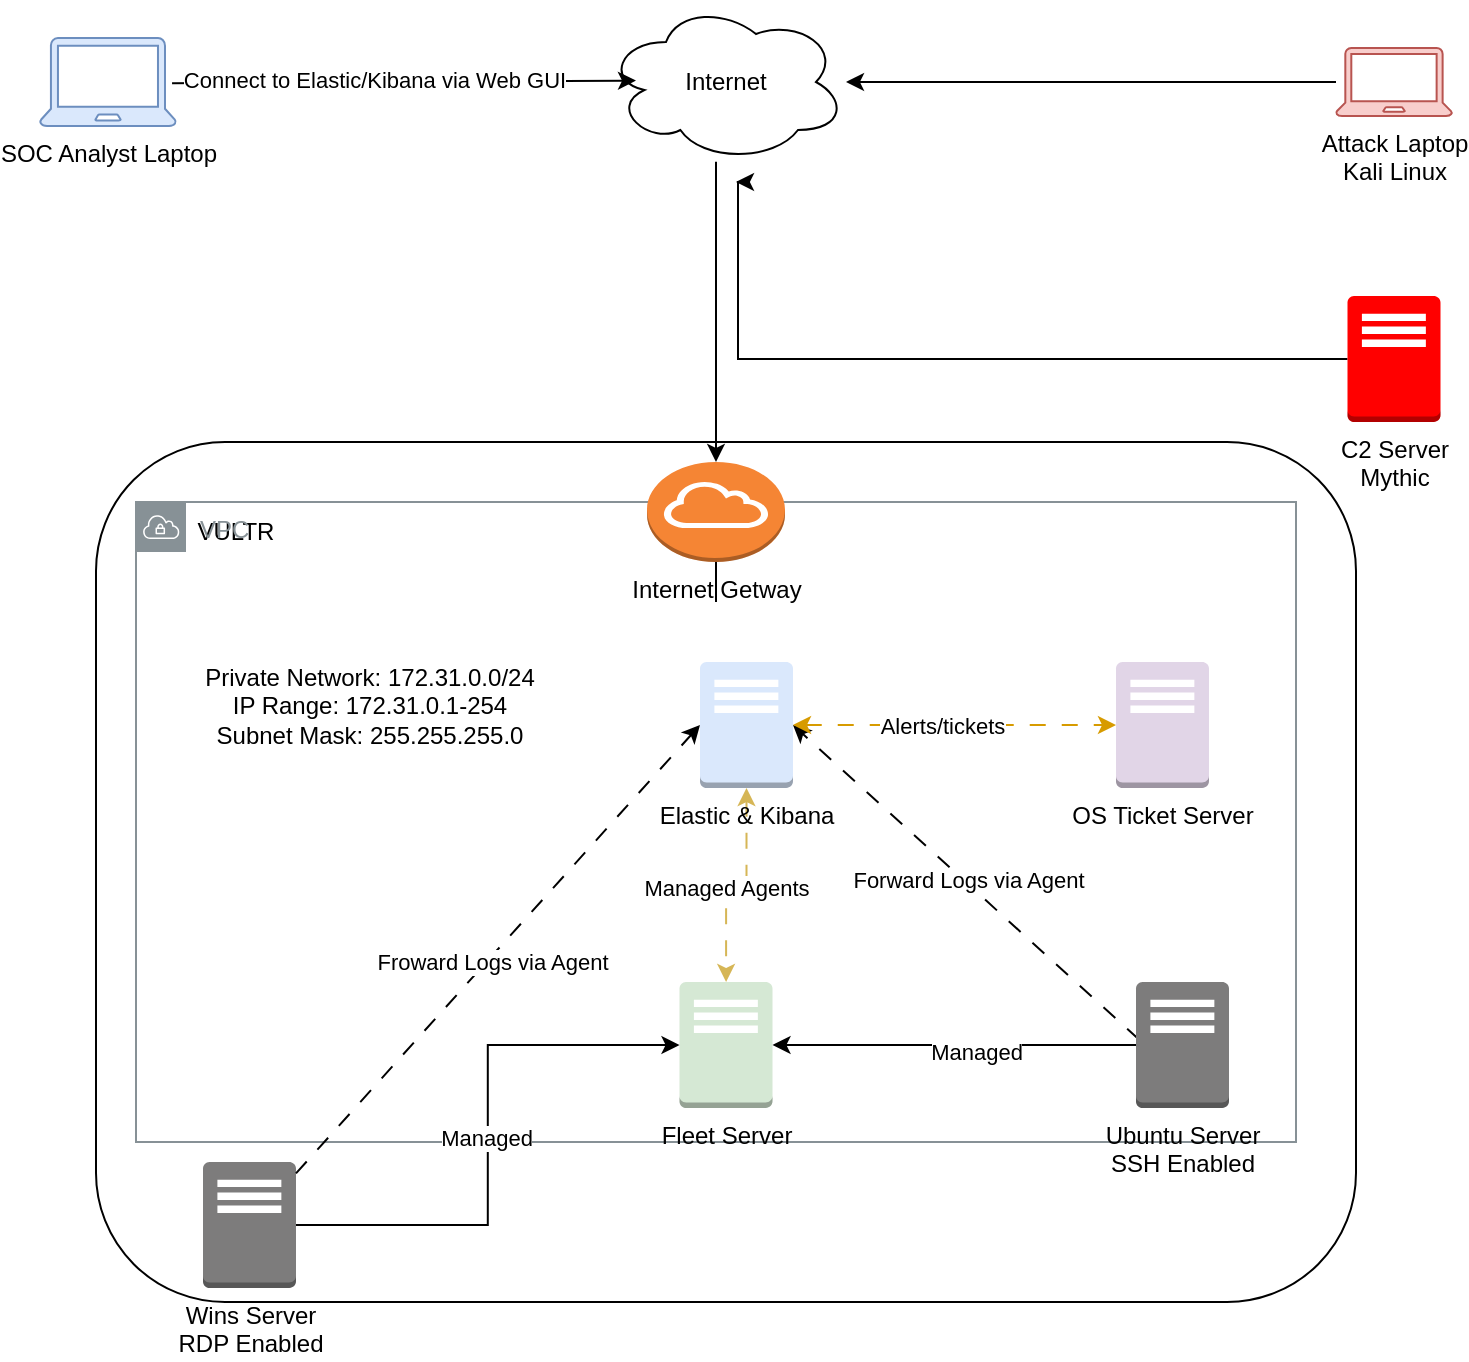 <mxfile version="24.7.13">
  <diagram name="Page-1" id="UMUbCtMuMV6MrobXnW7K">
    <mxGraphModel dx="786" dy="1557" grid="1" gridSize="10" guides="1" tooltips="1" connect="1" arrows="1" fold="1" page="1" pageScale="1" pageWidth="850" pageHeight="1100" math="0" shadow="0">
      <root>
        <mxCell id="0" />
        <mxCell id="1" parent="0" />
        <mxCell id="bTFrYNDK5B3YNG0QNdAd-6" value="" style="rounded=1;whiteSpace=wrap;html=1;align=left;" parent="1" vertex="1">
          <mxGeometry x="100" y="10" width="630" height="430" as="geometry" />
        </mxCell>
        <mxCell id="bTFrYNDK5B3YNG0QNdAd-8" value="VULTR" style="text;html=1;align=center;verticalAlign=middle;whiteSpace=wrap;rounded=0;" parent="1" vertex="1">
          <mxGeometry x="140" y="40" width="60" height="30" as="geometry" />
        </mxCell>
        <mxCell id="bTFrYNDK5B3YNG0QNdAd-11" value="VPC" style="sketch=0;outlineConnect=0;gradientColor=none;html=1;whiteSpace=wrap;fontSize=12;fontStyle=0;shape=mxgraph.aws4.group;grIcon=mxgraph.aws4.group_vpc;strokeColor=#879196;fillColor=none;verticalAlign=top;align=left;spacingLeft=30;fontColor=#879196;dashed=0;" parent="1" vertex="1">
          <mxGeometry x="120" y="40" width="580" height="320" as="geometry" />
        </mxCell>
        <mxCell id="bTFrYNDK5B3YNG0QNdAd-14" value="Wins Server&lt;div&gt;RDP Enabled&lt;/div&gt;" style="outlineConnect=0;dashed=0;verticalLabelPosition=bottom;verticalAlign=top;align=center;html=1;shape=mxgraph.aws3.traditional_server;fillColor=#7D7C7C;gradientColor=none;" parent="1" vertex="1">
          <mxGeometry x="153.5" y="370" width="46.5" height="63" as="geometry" />
        </mxCell>
        <mxCell id="bTFrYNDK5B3YNG0QNdAd-26" style="edgeStyle=orthogonalEdgeStyle;rounded=0;orthogonalLoop=1;jettySize=auto;html=1;startArrow=classic;startFill=1;dashed=1;dashPattern=8 8;fillColor=#fff2cc;strokeColor=#d6b656;" parent="1" source="bTFrYNDK5B3YNG0QNdAd-15" target="bTFrYNDK5B3YNG0QNdAd-16" edge="1">
          <mxGeometry relative="1" as="geometry" />
        </mxCell>
        <mxCell id="bTFrYNDK5B3YNG0QNdAd-28" value="Managed Agents" style="edgeLabel;html=1;align=center;verticalAlign=middle;resizable=0;points=[];" parent="bTFrYNDK5B3YNG0QNdAd-26" vertex="1" connectable="0">
          <mxGeometry x="0.118" relative="1" as="geometry">
            <mxPoint as="offset" />
          </mxGeometry>
        </mxCell>
        <mxCell id="bTFrYNDK5B3YNG0QNdAd-15" value="Elastic &amp;amp; Kibana" style="outlineConnect=0;dashed=0;verticalLabelPosition=bottom;verticalAlign=top;align=center;html=1;shape=mxgraph.aws3.traditional_server;fillColor=#dae8fc;strokeColor=#6c8ebf;" parent="1" vertex="1">
          <mxGeometry x="402" y="120" width="46.5" height="63" as="geometry" />
        </mxCell>
        <mxCell id="bTFrYNDK5B3YNG0QNdAd-16" value="Fleet Server" style="outlineConnect=0;dashed=0;verticalLabelPosition=bottom;verticalAlign=top;align=center;html=1;shape=mxgraph.aws3.traditional_server;fillColor=#d5e8d4;strokeColor=#82b366;" parent="1" vertex="1">
          <mxGeometry x="391.75" y="280" width="46.5" height="63" as="geometry" />
        </mxCell>
        <mxCell id="bTFrYNDK5B3YNG0QNdAd-17" value="OS Ticket Server" style="outlineConnect=0;dashed=0;verticalLabelPosition=bottom;verticalAlign=top;align=center;html=1;shape=mxgraph.aws3.traditional_server;fillColor=#e1d5e7;strokeColor=#9673a6;" parent="1" vertex="1">
          <mxGeometry x="610" y="120" width="46.5" height="63" as="geometry" />
        </mxCell>
        <mxCell id="bTFrYNDK5B3YNG0QNdAd-33" style="rounded=0;orthogonalLoop=1;jettySize=auto;html=1;entryX=1;entryY=0.5;entryDx=0;entryDy=0;entryPerimeter=0;dashed=1;dashPattern=8 8;" parent="1" target="bTFrYNDK5B3YNG0QNdAd-15" edge="1">
          <mxGeometry relative="1" as="geometry">
            <mxPoint x="621.5" y="308.762" as="sourcePoint" />
            <mxPoint x="460" y="161.238" as="targetPoint" />
          </mxGeometry>
        </mxCell>
        <mxCell id="bTFrYNDK5B3YNG0QNdAd-34" value="Forward Logs via Agent" style="edgeLabel;html=1;align=center;verticalAlign=middle;resizable=0;points=[];" parent="bTFrYNDK5B3YNG0QNdAd-33" vertex="1" connectable="0">
          <mxGeometry x="0.014" y="-1" relative="1" as="geometry">
            <mxPoint x="1" as="offset" />
          </mxGeometry>
        </mxCell>
        <mxCell id="bTFrYNDK5B3YNG0QNdAd-18" value="Ubuntu Server&lt;div&gt;SSH Enabled&lt;/div&gt;" style="outlineConnect=0;dashed=0;verticalLabelPosition=bottom;verticalAlign=top;align=center;html=1;shape=mxgraph.aws3.traditional_server;fillColor=#7D7C7C;gradientColor=none;" parent="1" vertex="1">
          <mxGeometry x="620" y="280" width="46.5" height="63" as="geometry" />
        </mxCell>
        <mxCell id="bTFrYNDK5B3YNG0QNdAd-45" style="edgeStyle=orthogonalEdgeStyle;rounded=0;orthogonalLoop=1;jettySize=auto;html=1;" parent="1" source="bTFrYNDK5B3YNG0QNdAd-19" edge="1">
          <mxGeometry relative="1" as="geometry">
            <mxPoint x="420" y="-120" as="targetPoint" />
            <Array as="points">
              <mxPoint x="421" y="-31" />
            </Array>
          </mxGeometry>
        </mxCell>
        <mxCell id="bTFrYNDK5B3YNG0QNdAd-19" value="C2 Server&lt;div&gt;Mythic&lt;/div&gt;" style="outlineConnect=0;dashed=0;verticalLabelPosition=bottom;verticalAlign=top;align=center;html=1;shape=mxgraph.aws3.traditional_server;fillColor=#FF0000;gradientColor=none;" parent="1" vertex="1">
          <mxGeometry x="725.75" y="-63" width="46.5" height="63" as="geometry" />
        </mxCell>
        <mxCell id="bTFrYNDK5B3YNG0QNdAd-24" style="edgeStyle=orthogonalEdgeStyle;rounded=0;orthogonalLoop=1;jettySize=auto;html=1;entryX=0;entryY=0.5;entryDx=0;entryDy=0;entryPerimeter=0;" parent="1" source="bTFrYNDK5B3YNG0QNdAd-14" target="bTFrYNDK5B3YNG0QNdAd-16" edge="1">
          <mxGeometry relative="1" as="geometry" />
        </mxCell>
        <mxCell id="bTFrYNDK5B3YNG0QNdAd-31" value="Managed" style="edgeLabel;html=1;align=center;verticalAlign=middle;resizable=0;points=[];" parent="bTFrYNDK5B3YNG0QNdAd-24" vertex="1" connectable="0">
          <mxGeometry x="0.0" y="1" relative="1" as="geometry">
            <mxPoint y="1" as="offset" />
          </mxGeometry>
        </mxCell>
        <mxCell id="bTFrYNDK5B3YNG0QNdAd-25" style="edgeStyle=orthogonalEdgeStyle;rounded=0;orthogonalLoop=1;jettySize=auto;html=1;entryX=1;entryY=0.5;entryDx=0;entryDy=0;entryPerimeter=0;" parent="1" source="bTFrYNDK5B3YNG0QNdAd-18" target="bTFrYNDK5B3YNG0QNdAd-16" edge="1">
          <mxGeometry relative="1" as="geometry" />
        </mxCell>
        <mxCell id="bTFrYNDK5B3YNG0QNdAd-30" value="Managed" style="edgeLabel;html=1;align=center;verticalAlign=middle;resizable=0;points=[];" parent="bTFrYNDK5B3YNG0QNdAd-25" vertex="1" connectable="0">
          <mxGeometry x="-0.117" y="3" relative="1" as="geometry">
            <mxPoint as="offset" />
          </mxGeometry>
        </mxCell>
        <mxCell id="bTFrYNDK5B3YNG0QNdAd-27" style="edgeStyle=orthogonalEdgeStyle;rounded=0;orthogonalLoop=1;jettySize=auto;html=1;entryX=0;entryY=0.5;entryDx=0;entryDy=0;entryPerimeter=0;dashed=1;dashPattern=8 8;startArrow=classic;startFill=1;fillColor=#ffe6cc;strokeColor=#d79b00;" parent="1" source="bTFrYNDK5B3YNG0QNdAd-15" target="bTFrYNDK5B3YNG0QNdAd-17" edge="1">
          <mxGeometry relative="1" as="geometry" />
        </mxCell>
        <mxCell id="bTFrYNDK5B3YNG0QNdAd-29" value="Alerts/tickets" style="edgeLabel;html=1;align=center;verticalAlign=middle;resizable=0;points=[];" parent="bTFrYNDK5B3YNG0QNdAd-27" vertex="1" connectable="0">
          <mxGeometry x="-0.082" y="-3" relative="1" as="geometry">
            <mxPoint y="-3" as="offset" />
          </mxGeometry>
        </mxCell>
        <mxCell id="bTFrYNDK5B3YNG0QNdAd-32" style="rounded=0;orthogonalLoop=1;jettySize=auto;html=1;entryX=0;entryY=0.5;entryDx=0;entryDy=0;entryPerimeter=0;dashed=1;dashPattern=8 8;" parent="1" source="bTFrYNDK5B3YNG0QNdAd-14" target="bTFrYNDK5B3YNG0QNdAd-15" edge="1">
          <mxGeometry relative="1" as="geometry" />
        </mxCell>
        <mxCell id="bTFrYNDK5B3YNG0QNdAd-35" value="Froward Logs via Agent" style="edgeLabel;html=1;align=center;verticalAlign=middle;resizable=0;points=[];" parent="bTFrYNDK5B3YNG0QNdAd-32" vertex="1" connectable="0">
          <mxGeometry x="-0.041" y="-2" relative="1" as="geometry">
            <mxPoint as="offset" />
          </mxGeometry>
        </mxCell>
        <mxCell id="bTFrYNDK5B3YNG0QNdAd-38" value="Private Network: 172.31.0.0/24&lt;div&gt;IP Range: 172.31.0.1-254&lt;/div&gt;&lt;div&gt;Subnet Mask: 255.255.255.0&lt;/div&gt;" style="text;html=1;align=center;verticalAlign=middle;whiteSpace=wrap;rounded=0;" parent="1" vertex="1">
          <mxGeometry x="146.75" y="120" width="180" height="43.5" as="geometry" />
        </mxCell>
        <mxCell id="bTFrYNDK5B3YNG0QNdAd-48" style="edgeStyle=orthogonalEdgeStyle;rounded=0;orthogonalLoop=1;jettySize=auto;html=1;" parent="1" source="bTFrYNDK5B3YNG0QNdAd-39" target="bTFrYNDK5B3YNG0QNdAd-11" edge="1">
          <mxGeometry relative="1" as="geometry" />
        </mxCell>
        <mxCell id="bTFrYNDK5B3YNG0QNdAd-39" value="Internet Getway" style="outlineConnect=0;dashed=0;verticalLabelPosition=bottom;verticalAlign=top;align=center;html=1;shape=mxgraph.aws3.internet_gateway;fillColor=#F58534;gradientColor=none;" parent="1" vertex="1">
          <mxGeometry x="375.5" y="20" width="69" height="50" as="geometry" />
        </mxCell>
        <mxCell id="bTFrYNDK5B3YNG0QNdAd-47" style="edgeStyle=orthogonalEdgeStyle;rounded=0;orthogonalLoop=1;jettySize=auto;html=1;" parent="1" source="bTFrYNDK5B3YNG0QNdAd-40" target="bTFrYNDK5B3YNG0QNdAd-39" edge="1">
          <mxGeometry relative="1" as="geometry">
            <Array as="points">
              <mxPoint x="410" y="-90" />
              <mxPoint x="410" y="-90" />
            </Array>
          </mxGeometry>
        </mxCell>
        <mxCell id="bTFrYNDK5B3YNG0QNdAd-40" value="Internet" style="ellipse;shape=cloud;whiteSpace=wrap;html=1;" parent="1" vertex="1">
          <mxGeometry x="355" y="-210" width="120" height="80" as="geometry" />
        </mxCell>
        <mxCell id="bTFrYNDK5B3YNG0QNdAd-41" value="SOC Analyst Laptop" style="sketch=0;pointerEvents=1;shadow=0;dashed=0;html=1;strokeColor=#6c8ebf;fillColor=#dae8fc;labelPosition=center;verticalLabelPosition=bottom;verticalAlign=top;outlineConnect=0;align=center;shape=mxgraph.office.devices.laptop;" parent="1" vertex="1">
          <mxGeometry x="72" y="-192" width="68" height="44" as="geometry" />
        </mxCell>
        <mxCell id="bTFrYNDK5B3YNG0QNdAd-44" style="edgeStyle=orthogonalEdgeStyle;rounded=0;orthogonalLoop=1;jettySize=auto;html=1;" parent="1" source="bTFrYNDK5B3YNG0QNdAd-42" target="bTFrYNDK5B3YNG0QNdAd-40" edge="1">
          <mxGeometry relative="1" as="geometry" />
        </mxCell>
        <mxCell id="bTFrYNDK5B3YNG0QNdAd-42" value="Attack Laptop&lt;div&gt;Kali Linux&lt;/div&gt;" style="sketch=0;pointerEvents=1;shadow=0;dashed=0;html=1;strokeColor=#b85450;fillColor=#f8cecc;labelPosition=center;verticalLabelPosition=bottom;verticalAlign=top;outlineConnect=0;align=center;shape=mxgraph.office.devices.laptop;" parent="1" vertex="1">
          <mxGeometry x="720" y="-187" width="58" height="34" as="geometry" />
        </mxCell>
        <mxCell id="bTFrYNDK5B3YNG0QNdAd-43" style="rounded=0;orthogonalLoop=1;jettySize=auto;html=1;entryX=0.103;entryY=0.558;entryDx=0;entryDy=0;entryPerimeter=0;exitX=0.971;exitY=0.379;exitDx=0;exitDy=0;exitPerimeter=0;" parent="1" edge="1">
          <mxGeometry relative="1" as="geometry">
            <mxPoint x="138.028" y="-169.324" as="sourcePoint" />
            <mxPoint x="370.0" y="-170.7" as="targetPoint" />
          </mxGeometry>
        </mxCell>
        <mxCell id="bTFrYNDK5B3YNG0QNdAd-46" value="Connect to Elastic/Kibana via Web GUI" style="edgeLabel;html=1;align=center;verticalAlign=middle;resizable=0;points=[];" parent="bTFrYNDK5B3YNG0QNdAd-43" vertex="1" connectable="0">
          <mxGeometry x="-0.129" y="4" relative="1" as="geometry">
            <mxPoint y="3" as="offset" />
          </mxGeometry>
        </mxCell>
      </root>
    </mxGraphModel>
  </diagram>
</mxfile>

